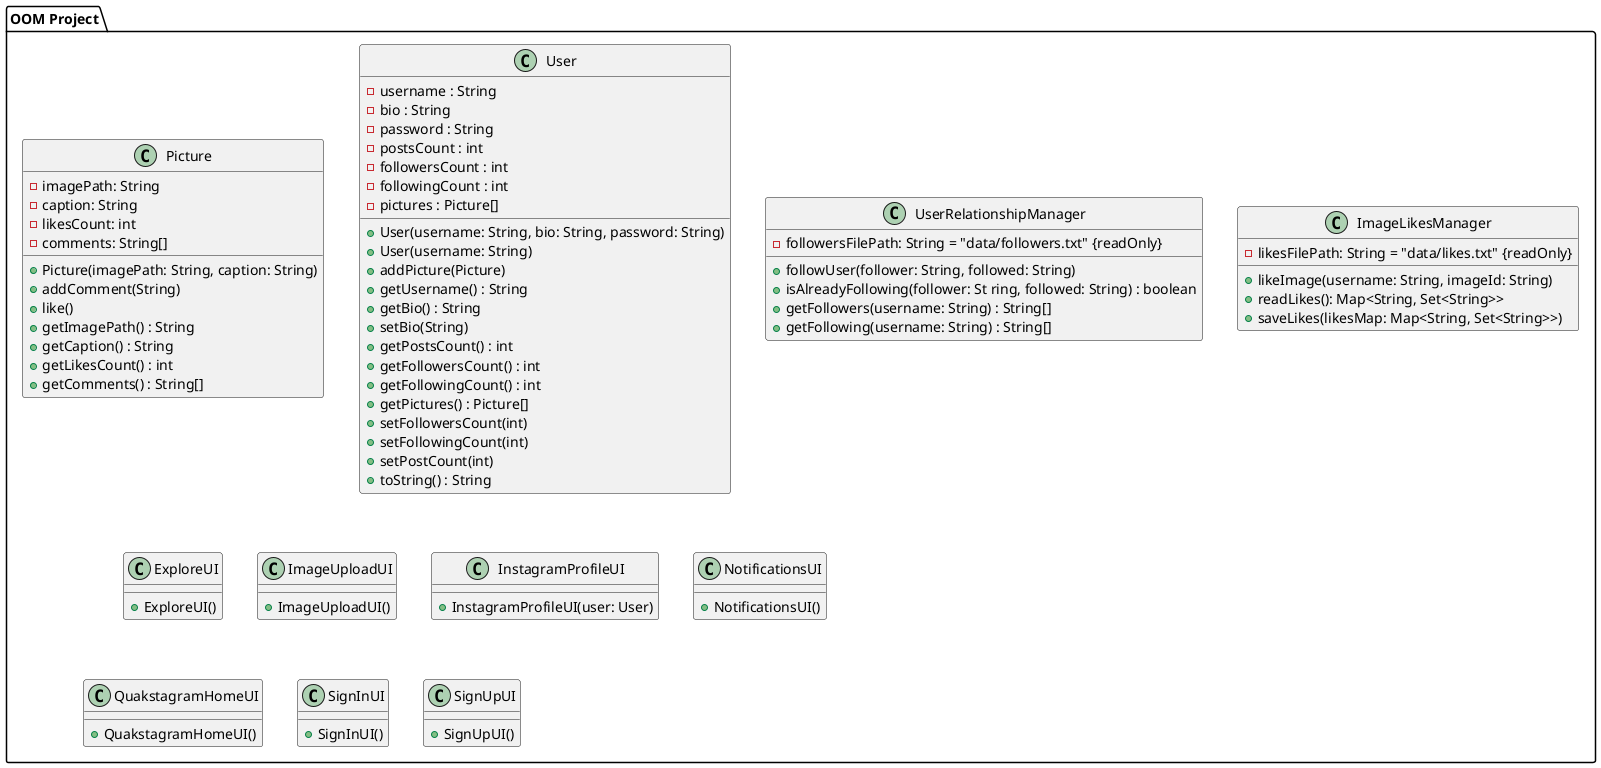 @startuml PackageDiagram

package "OOM Project" {
    class Picture {
        - imagePath: String
        - caption: String
        - likesCount: int
        - comments: String[]

        + Picture(imagePath: String, caption: String)
        + addComment(String)
        + like()
        + getImagePath() : String
        + getCaption() : String
        + getLikesCount() : int
        + getComments() : String[]
    }

    class User {
        - username : String
        - bio : String
        - password : String
        - postsCount : int
        - followersCount : int
        - followingCount : int
        - pictures : Picture[]

        + User(username: String, bio: String, password: String)
        + User(username: String)
        + addPicture(Picture)
        + getUsername() : String
        + getBio() : String
        + setBio(String)
        + getPostsCount() : int
        + getFollowersCount() : int
        + getFollowingCount() : int
        + getPictures() : Picture[]
        + setFollowersCount(int)
        + setFollowingCount(int)
        + setPostCount(int)
        + toString() : String
    }

    class UserRelationshipManager {
        - followersFilePath: String = "data/followers.txt" {readOnly}

        + followUser(follower: String, followed: String)
        + isAlreadyFollowing(follower: St ring, followed: String) : boolean
        + getFollowers(username: String) : String[]
        + getFollowing(username: String) : String[]
    }

    class ImageLikesManager {
        - likesFilePath: String = "data/likes.txt" {readOnly}

        + likeImage(username: String, imageId: String)
        + readLikes(): Map<String, Set<String>>
        + saveLikes(likesMap: Map<String, Set<String>>)
    }

    class ExploreUI {
        + ExploreUI()
    }

    class ImageUploadUI {
        + ImageUploadUI()
    }

    class InstagramProfileUI {
        + InstagramProfileUI(user: User)
    }

    class NotificationsUI {
        + NotificationsUI()
    }

    class QuakstagramHomeUI {
        + QuakstagramHomeUI()
    }

    class SignInUI {
        + SignInUI()
    }

    class SignUpUI {
        + SignUpUI()
    }
}
@enduml